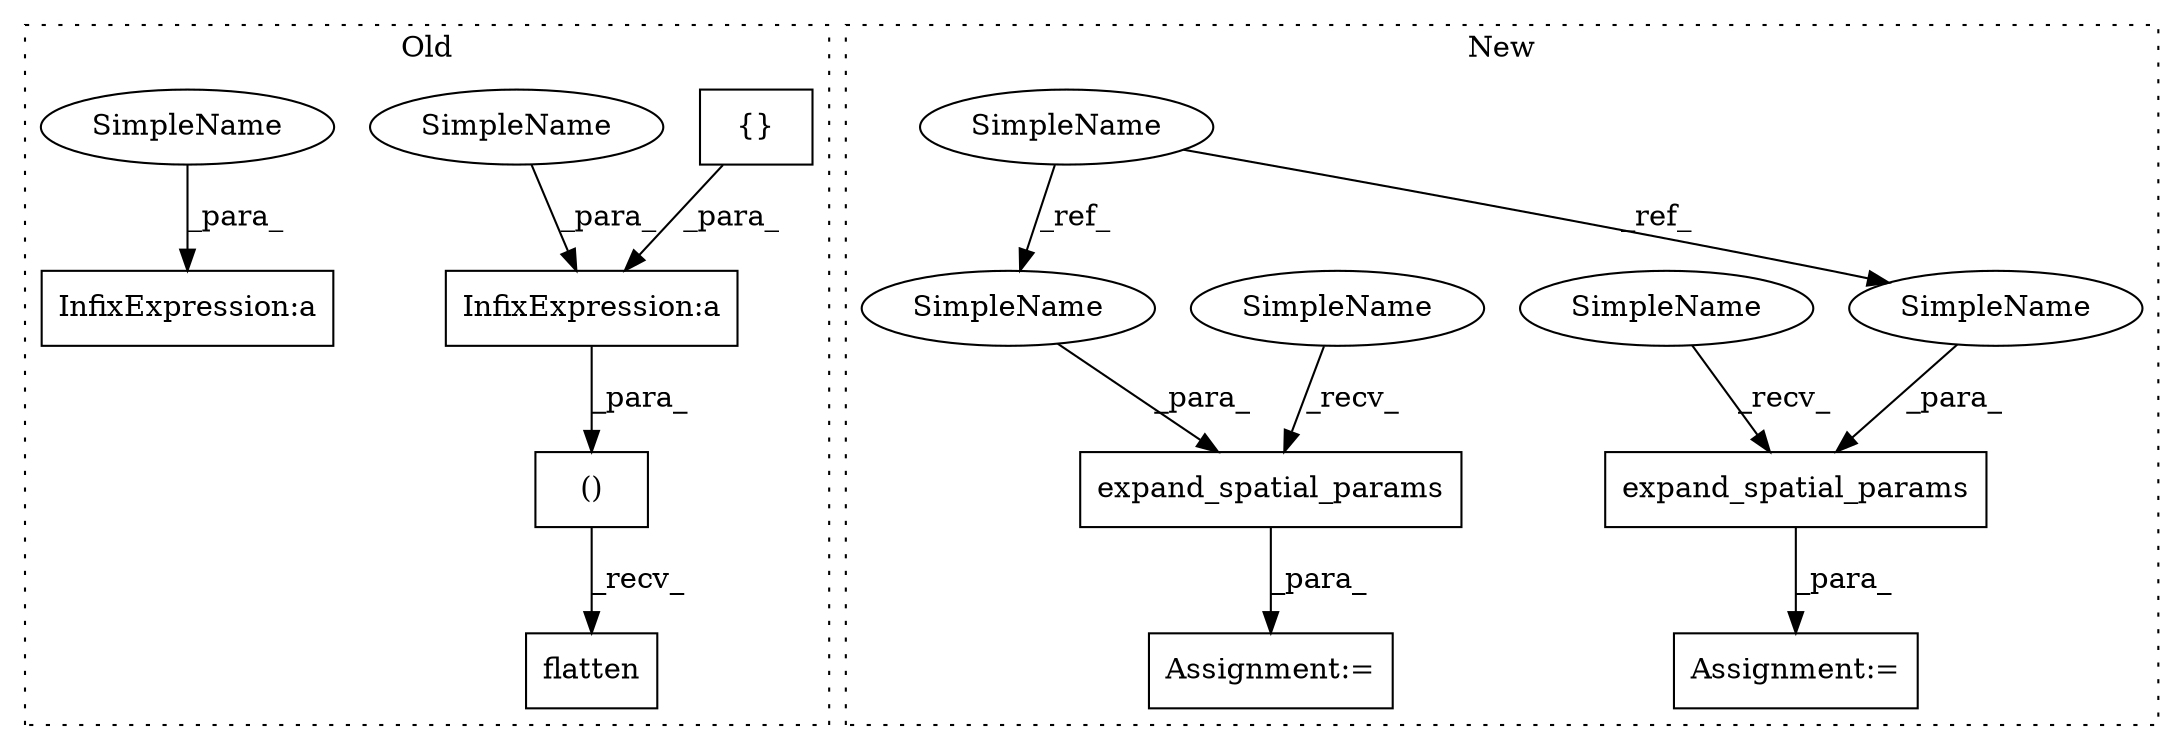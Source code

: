 digraph G {
subgraph cluster0 {
1 [label="()" a="106" s="1217" l="72" shape="box"];
3 [label="InfixExpression:a" a="27" s="1245" l="3" shape="box"];
6 [label="flatten" a="32" s="1292" l="9" shape="box"];
9 [label="InfixExpression:a" a="27" s="2083" l="3" shape="box"];
10 [label="{}" a="4" s="1227,1244" l="1,1" shape="box"];
15 [label="SimpleName" a="42" s="1248" l="12" shape="ellipse"];
16 [label="SimpleName" a="42" s="2086" l="12" shape="ellipse"];
label = "Old";
style="dotted";
}
subgraph cluster1 {
2 [label="expand_spatial_params" a="32" s="1232,1283" l="22,1" shape="box"];
4 [label="SimpleName" a="42" s="1090" l="12" shape="ellipse"];
5 [label="expand_spatial_params" a="32" s="1317,1363" l="22,1" shape="box"];
7 [label="Assignment:=" a="7" s="1220" l="1" shape="box"];
8 [label="Assignment:=" a="7" s="1305" l="1" shape="box"];
11 [label="SimpleName" a="42" s="1221" l="10" shape="ellipse"];
12 [label="SimpleName" a="42" s="1306" l="10" shape="ellipse"];
13 [label="SimpleName" a="42" s="1351" l="12" shape="ellipse"];
14 [label="SimpleName" a="42" s="1271" l="12" shape="ellipse"];
label = "New";
style="dotted";
}
1 -> 6 [label="_recv_"];
2 -> 7 [label="_para_"];
3 -> 1 [label="_para_"];
4 -> 13 [label="_ref_"];
4 -> 14 [label="_ref_"];
5 -> 8 [label="_para_"];
10 -> 3 [label="_para_"];
11 -> 2 [label="_recv_"];
12 -> 5 [label="_recv_"];
13 -> 5 [label="_para_"];
14 -> 2 [label="_para_"];
15 -> 3 [label="_para_"];
16 -> 9 [label="_para_"];
}